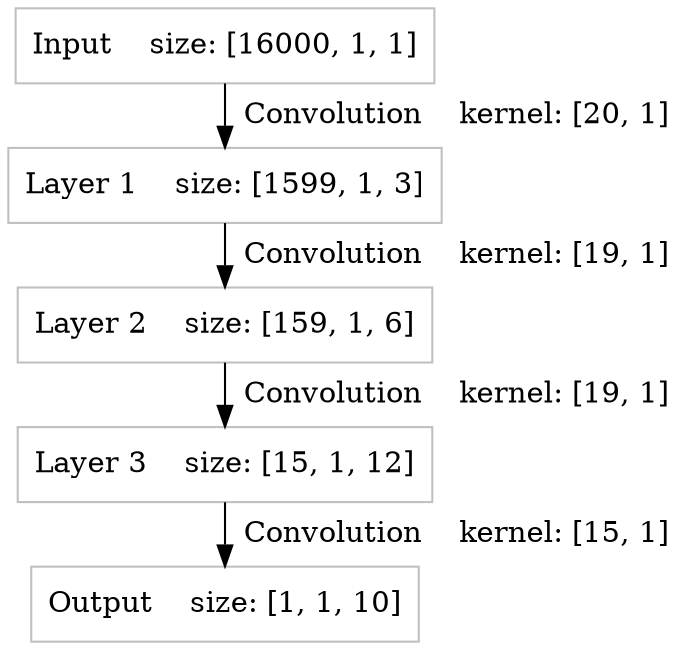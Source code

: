 digraph nn{

edge[
	_color = pink
	nodesep = 0.005
	ranksep = 0.005
	weight = 0.005
	height = 0.005
]
node[
	shape = rectangle 
	color = gray 
	_style = filled
	_width = 0.1
	_height = 0.1
	label = ""
	nodesep = 0.005
	ranksep = 0.005
]
graph[
	nodesep = 0.005
	ranksep = 0.005
	_rankdir = LR
]

Input [label="Input    size: [16000, 1, 1]"]
Layer1 [label="Layer 1    size: [1599, 1, 3]"]
Layer2 [label="Layer 2    size: [159, 1, 6]"]
Layer3 [label="Layer 3    size: [15, 1, 12]"]
Output [label="Output    size: [1, 1, 10]"]

Input->Layer1 [label="  Convolution    kernel: [20, 1]"]
Layer1->Layer2 [label="  Convolution    kernel: [19, 1]"]
Layer2->Layer3 [label="  Convolution    kernel: [19, 1]"]
Layer3->Output [label="  Convolution    kernel: [15, 1]"]
}
